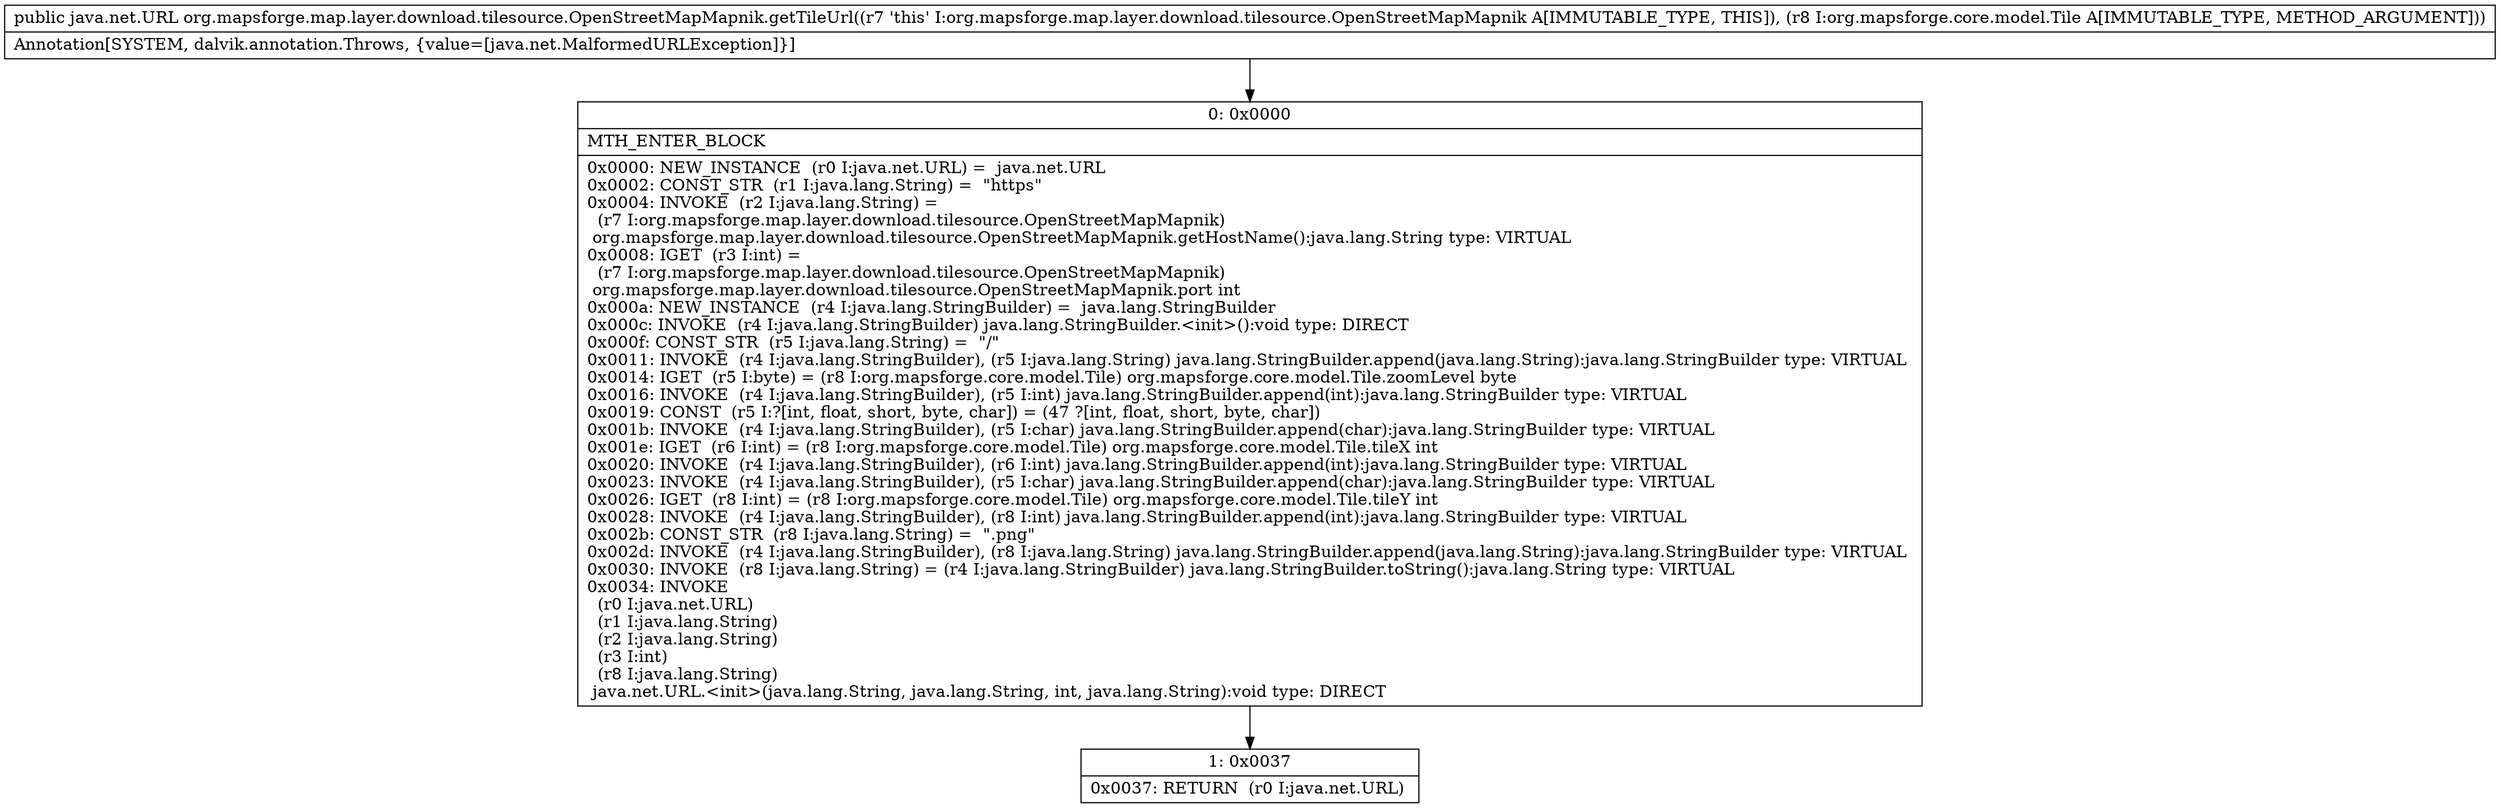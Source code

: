 digraph "CFG fororg.mapsforge.map.layer.download.tilesource.OpenStreetMapMapnik.getTileUrl(Lorg\/mapsforge\/core\/model\/Tile;)Ljava\/net\/URL;" {
Node_0 [shape=record,label="{0\:\ 0x0000|MTH_ENTER_BLOCK\l|0x0000: NEW_INSTANCE  (r0 I:java.net.URL) =  java.net.URL \l0x0002: CONST_STR  (r1 I:java.lang.String) =  \"https\" \l0x0004: INVOKE  (r2 I:java.lang.String) = \l  (r7 I:org.mapsforge.map.layer.download.tilesource.OpenStreetMapMapnik)\l org.mapsforge.map.layer.download.tilesource.OpenStreetMapMapnik.getHostName():java.lang.String type: VIRTUAL \l0x0008: IGET  (r3 I:int) = \l  (r7 I:org.mapsforge.map.layer.download.tilesource.OpenStreetMapMapnik)\l org.mapsforge.map.layer.download.tilesource.OpenStreetMapMapnik.port int \l0x000a: NEW_INSTANCE  (r4 I:java.lang.StringBuilder) =  java.lang.StringBuilder \l0x000c: INVOKE  (r4 I:java.lang.StringBuilder) java.lang.StringBuilder.\<init\>():void type: DIRECT \l0x000f: CONST_STR  (r5 I:java.lang.String) =  \"\/\" \l0x0011: INVOKE  (r4 I:java.lang.StringBuilder), (r5 I:java.lang.String) java.lang.StringBuilder.append(java.lang.String):java.lang.StringBuilder type: VIRTUAL \l0x0014: IGET  (r5 I:byte) = (r8 I:org.mapsforge.core.model.Tile) org.mapsforge.core.model.Tile.zoomLevel byte \l0x0016: INVOKE  (r4 I:java.lang.StringBuilder), (r5 I:int) java.lang.StringBuilder.append(int):java.lang.StringBuilder type: VIRTUAL \l0x0019: CONST  (r5 I:?[int, float, short, byte, char]) = (47 ?[int, float, short, byte, char]) \l0x001b: INVOKE  (r4 I:java.lang.StringBuilder), (r5 I:char) java.lang.StringBuilder.append(char):java.lang.StringBuilder type: VIRTUAL \l0x001e: IGET  (r6 I:int) = (r8 I:org.mapsforge.core.model.Tile) org.mapsforge.core.model.Tile.tileX int \l0x0020: INVOKE  (r4 I:java.lang.StringBuilder), (r6 I:int) java.lang.StringBuilder.append(int):java.lang.StringBuilder type: VIRTUAL \l0x0023: INVOKE  (r4 I:java.lang.StringBuilder), (r5 I:char) java.lang.StringBuilder.append(char):java.lang.StringBuilder type: VIRTUAL \l0x0026: IGET  (r8 I:int) = (r8 I:org.mapsforge.core.model.Tile) org.mapsforge.core.model.Tile.tileY int \l0x0028: INVOKE  (r4 I:java.lang.StringBuilder), (r8 I:int) java.lang.StringBuilder.append(int):java.lang.StringBuilder type: VIRTUAL \l0x002b: CONST_STR  (r8 I:java.lang.String) =  \".png\" \l0x002d: INVOKE  (r4 I:java.lang.StringBuilder), (r8 I:java.lang.String) java.lang.StringBuilder.append(java.lang.String):java.lang.StringBuilder type: VIRTUAL \l0x0030: INVOKE  (r8 I:java.lang.String) = (r4 I:java.lang.StringBuilder) java.lang.StringBuilder.toString():java.lang.String type: VIRTUAL \l0x0034: INVOKE  \l  (r0 I:java.net.URL)\l  (r1 I:java.lang.String)\l  (r2 I:java.lang.String)\l  (r3 I:int)\l  (r8 I:java.lang.String)\l java.net.URL.\<init\>(java.lang.String, java.lang.String, int, java.lang.String):void type: DIRECT \l}"];
Node_1 [shape=record,label="{1\:\ 0x0037|0x0037: RETURN  (r0 I:java.net.URL) \l}"];
MethodNode[shape=record,label="{public java.net.URL org.mapsforge.map.layer.download.tilesource.OpenStreetMapMapnik.getTileUrl((r7 'this' I:org.mapsforge.map.layer.download.tilesource.OpenStreetMapMapnik A[IMMUTABLE_TYPE, THIS]), (r8 I:org.mapsforge.core.model.Tile A[IMMUTABLE_TYPE, METHOD_ARGUMENT]))  | Annotation[SYSTEM, dalvik.annotation.Throws, \{value=[java.net.MalformedURLException]\}]\l}"];
MethodNode -> Node_0;
Node_0 -> Node_1;
}

